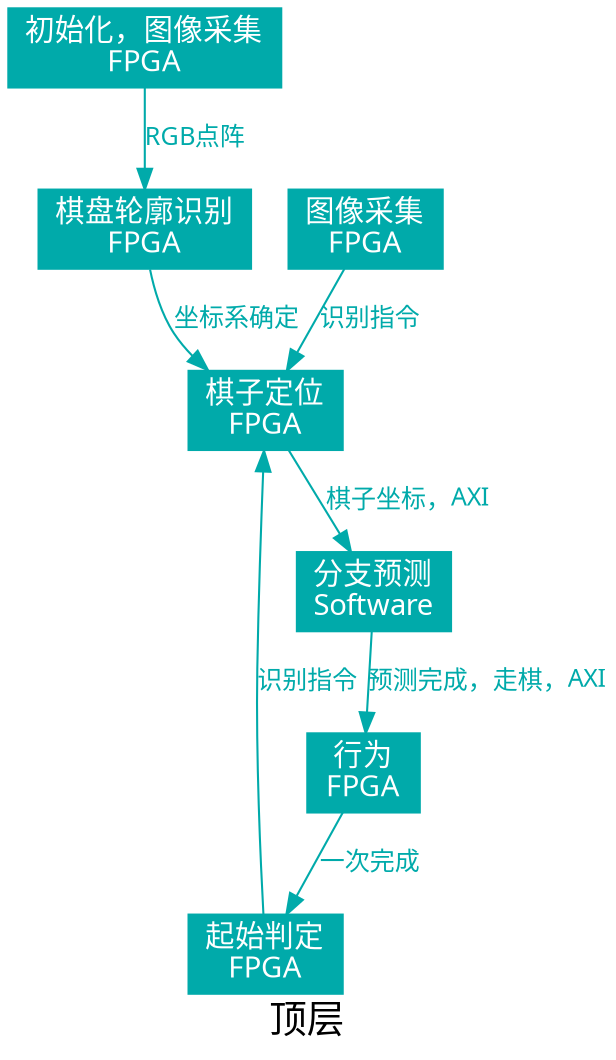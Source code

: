 digraph Top{
	fontname = "MSYaHei";
	fontsize = 18;
	label = "顶层";
	rankdir = TB;
	edge [
		fontname = "SimHei",
		fontcolor = "#00AAAA",
		fontsize = 12;
		color = "#00AAAA"];
	node [
		fontname = "MSYaHei",
		fontcolor = white,
		fontsize = 14;
		shape = box,
		style = filled,
		color = "#00AAAA"];
	Start [label="初始化，图像采集\nFPGA"];
	Colt [label="图像采集\nFPGA"];
	Judge [label="起始判定\nFPGA"];
	Reco [label="棋盘轮廓识别\nFPGA"];
	Loc [label="棋子定位\nFPGA"];
	Pre [label="分支预测\nSoftware"];
	Act [label="行为\nFPGA"];
	Start -> Reco [label = "RGB点阵"];
	Reco -> Loc [label = "坐标系确定"];
	{Judge Colt} -> Loc [label = "识别指令"];
	Loc -> Pre [label = "棋子坐标，AXI"];
	Pre -> Act [label = "预测完成，走棋，AXI"];
	Act -> Judge [label = "一次完成"];
}